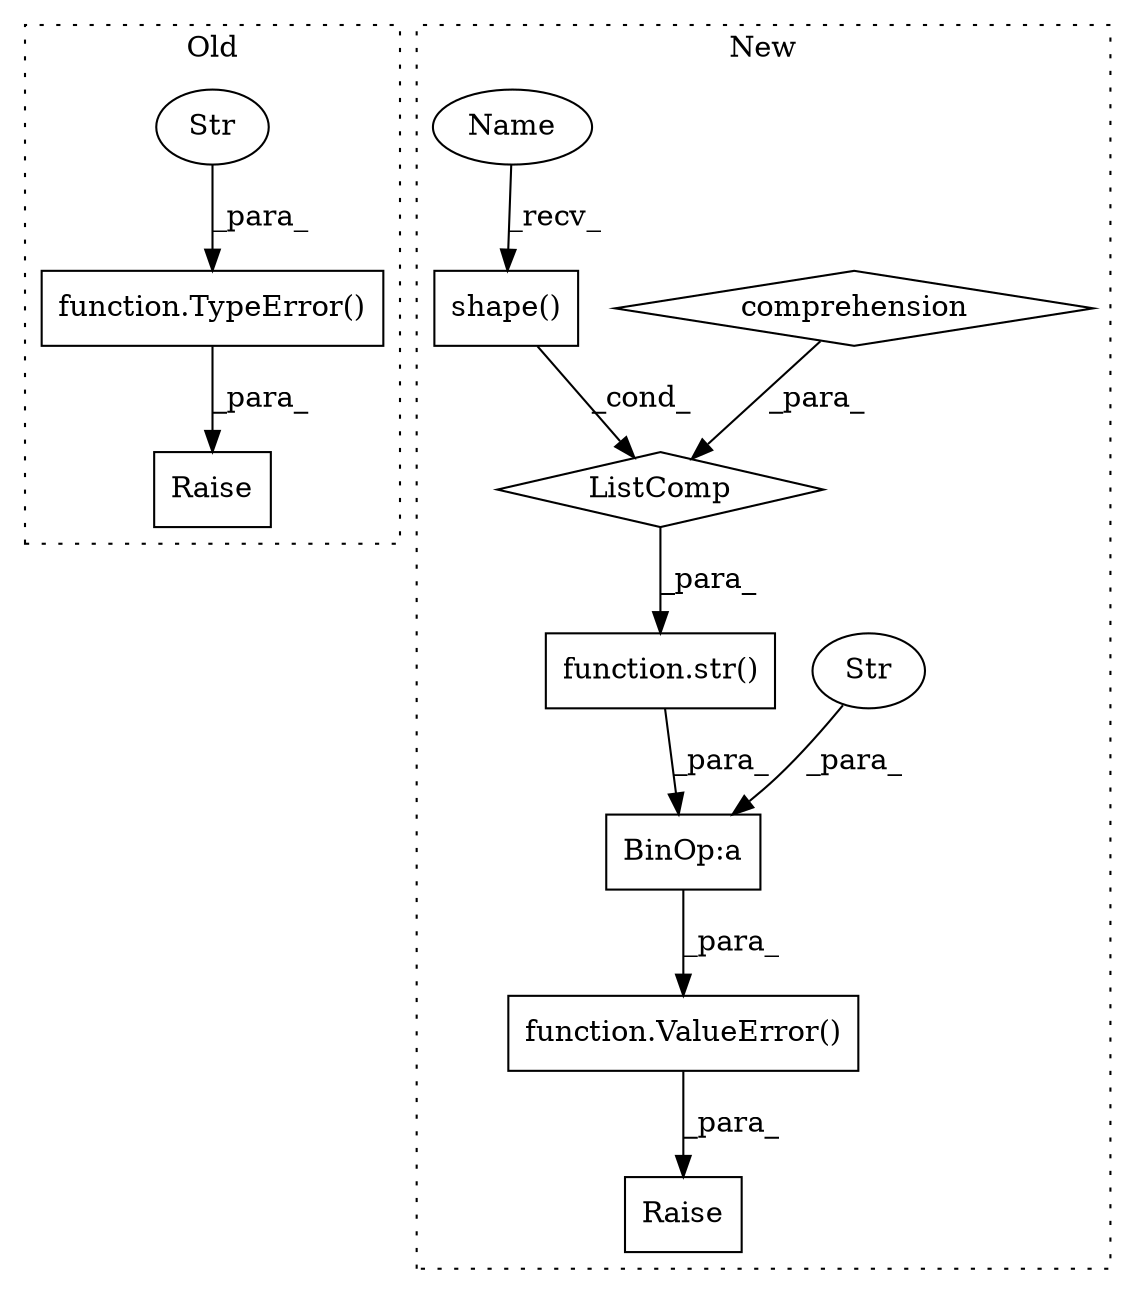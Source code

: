 digraph G {
subgraph cluster0 {
1 [label="Raise" a="91" s="27325" l="6" shape="box"];
7 [label="function.TypeError()" a="75" s="27331,27394" l="10,1" shape="box"];
8 [label="Str" a="66" s="27341" l="53" shape="ellipse"];
label = "Old";
style="dotted";
}
subgraph cluster1 {
2 [label="shape()" a="75" s="43451" l="9" shape="box"];
3 [label="BinOp:a" a="82" s="43443" l="3" shape="box"];
4 [label="Str" a="66" s="43295" l="148" shape="ellipse"];
5 [label="function.str()" a="75" s="43446,43478" l="4,1" shape="box"];
6 [label="comprehension" a="45" s="43464" l="3" shape="diamond"];
9 [label="Raise" a="91" s="43278" l="6" shape="box"];
10 [label="ListComp" a="106" s="43450" l="28" shape="diamond"];
11 [label="function.ValueError()" a="75" s="43284,43479" l="11,1" shape="box"];
12 [label="Name" a="87" s="43451" l="1" shape="ellipse"];
label = "New";
style="dotted";
}
2 -> 10 [label="_cond_"];
3 -> 11 [label="_para_"];
4 -> 3 [label="_para_"];
5 -> 3 [label="_para_"];
6 -> 10 [label="_para_"];
7 -> 1 [label="_para_"];
8 -> 7 [label="_para_"];
10 -> 5 [label="_para_"];
11 -> 9 [label="_para_"];
12 -> 2 [label="_recv_"];
}